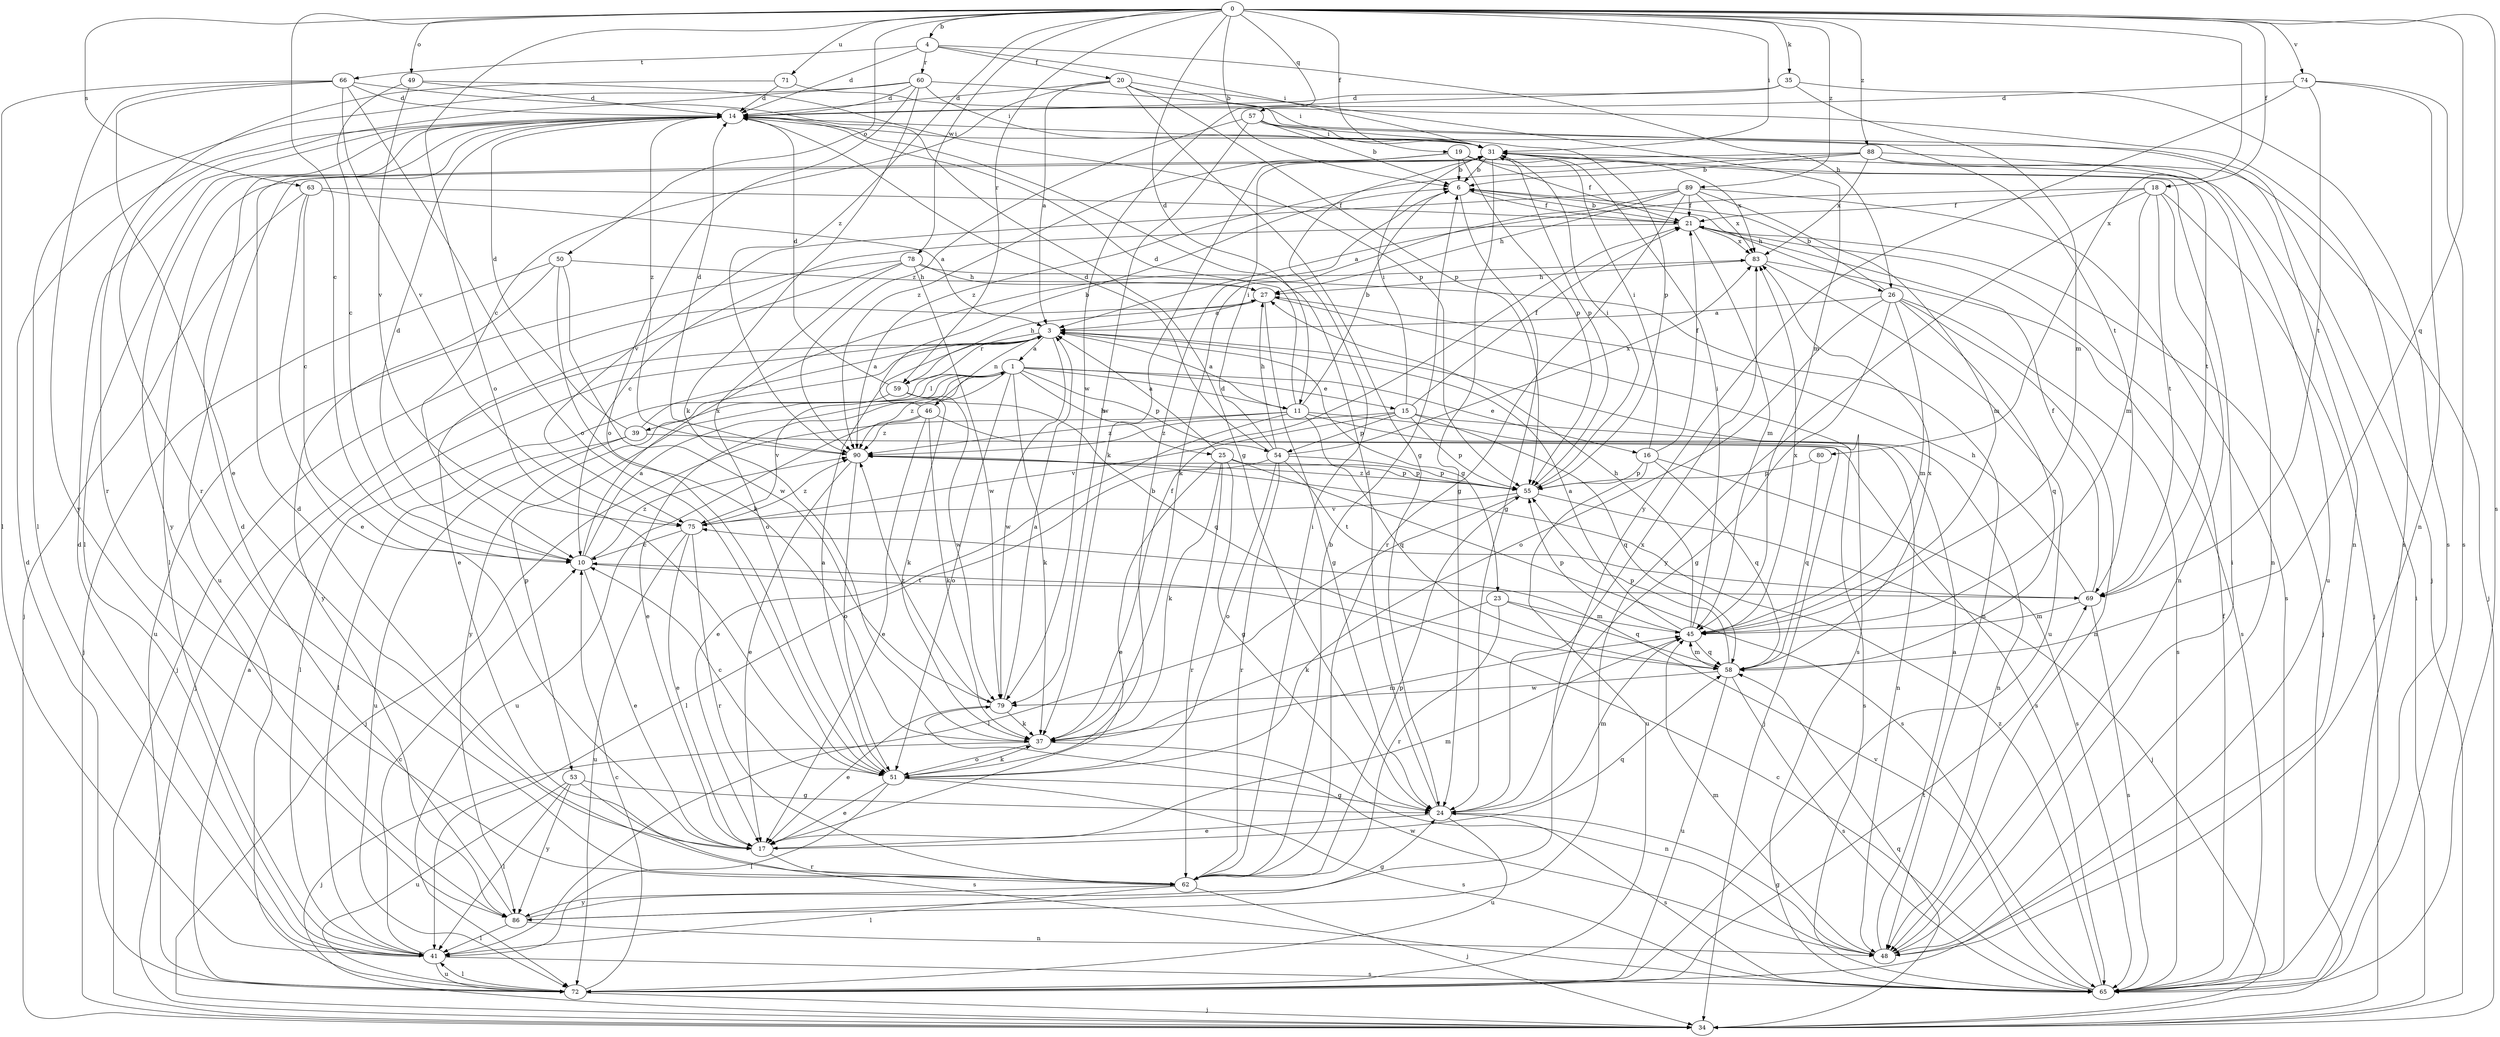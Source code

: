 strict digraph  {
0;
1;
3;
4;
6;
10;
11;
14;
15;
16;
17;
18;
19;
20;
21;
23;
24;
25;
26;
27;
31;
34;
35;
37;
39;
41;
45;
46;
48;
49;
50;
51;
53;
54;
55;
57;
58;
59;
60;
62;
63;
65;
66;
69;
71;
72;
74;
75;
78;
79;
80;
83;
86;
88;
89;
90;
0 -> 4  [label=b];
0 -> 6  [label=b];
0 -> 10  [label=c];
0 -> 11  [label=d];
0 -> 18  [label=f];
0 -> 19  [label=f];
0 -> 31  [label=i];
0 -> 35  [label=k];
0 -> 49  [label=o];
0 -> 50  [label=o];
0 -> 51  [label=o];
0 -> 57  [label=q];
0 -> 58  [label=q];
0 -> 59  [label=r];
0 -> 63  [label=s];
0 -> 65  [label=s];
0 -> 71  [label=u];
0 -> 74  [label=v];
0 -> 78  [label=w];
0 -> 80  [label=x];
0 -> 88  [label=z];
0 -> 89  [label=z];
0 -> 90  [label=z];
1 -> 11  [label=d];
1 -> 15  [label=e];
1 -> 16  [label=e];
1 -> 17  [label=e];
1 -> 25  [label=h];
1 -> 37  [label=k];
1 -> 39  [label=l];
1 -> 41  [label=l];
1 -> 51  [label=o];
1 -> 53  [label=p];
1 -> 54  [label=p];
1 -> 90  [label=z];
3 -> 1  [label=a];
3 -> 23  [label=g];
3 -> 34  [label=j];
3 -> 46  [label=n];
3 -> 59  [label=r];
3 -> 79  [label=w];
3 -> 86  [label=y];
4 -> 14  [label=d];
4 -> 20  [label=f];
4 -> 26  [label=h];
4 -> 31  [label=i];
4 -> 60  [label=r];
4 -> 66  [label=t];
6 -> 21  [label=f];
6 -> 24  [label=g];
6 -> 26  [label=h];
10 -> 1  [label=a];
10 -> 14  [label=d];
10 -> 17  [label=e];
10 -> 69  [label=t];
10 -> 83  [label=x];
10 -> 90  [label=z];
11 -> 3  [label=a];
11 -> 6  [label=b];
11 -> 14  [label=d];
11 -> 17  [label=e];
11 -> 34  [label=j];
11 -> 48  [label=n];
11 -> 58  [label=q];
11 -> 65  [label=s];
11 -> 90  [label=z];
14 -> 31  [label=i];
14 -> 41  [label=l];
14 -> 48  [label=n];
14 -> 86  [label=y];
14 -> 90  [label=z];
15 -> 21  [label=f];
15 -> 31  [label=i];
15 -> 48  [label=n];
15 -> 54  [label=p];
15 -> 55  [label=p];
15 -> 58  [label=q];
15 -> 75  [label=v];
15 -> 90  [label=z];
16 -> 21  [label=f];
16 -> 31  [label=i];
16 -> 55  [label=p];
16 -> 58  [label=q];
16 -> 65  [label=s];
16 -> 72  [label=u];
17 -> 45  [label=m];
17 -> 58  [label=q];
17 -> 62  [label=r];
18 -> 3  [label=a];
18 -> 21  [label=f];
18 -> 34  [label=j];
18 -> 45  [label=m];
18 -> 48  [label=n];
18 -> 69  [label=t];
18 -> 86  [label=y];
19 -> 6  [label=b];
19 -> 21  [label=f];
19 -> 37  [label=k];
19 -> 55  [label=p];
19 -> 83  [label=x];
19 -> 90  [label=z];
20 -> 3  [label=a];
20 -> 10  [label=c];
20 -> 14  [label=d];
20 -> 24  [label=g];
20 -> 31  [label=i];
20 -> 45  [label=m];
20 -> 55  [label=p];
21 -> 6  [label=b];
21 -> 10  [label=c];
21 -> 34  [label=j];
21 -> 45  [label=m];
21 -> 83  [label=x];
23 -> 37  [label=k];
23 -> 45  [label=m];
23 -> 58  [label=q];
23 -> 62  [label=r];
24 -> 14  [label=d];
24 -> 17  [label=e];
24 -> 45  [label=m];
24 -> 65  [label=s];
24 -> 72  [label=u];
24 -> 83  [label=x];
25 -> 3  [label=a];
25 -> 17  [label=e];
25 -> 24  [label=g];
25 -> 37  [label=k];
25 -> 55  [label=p];
25 -> 62  [label=r];
25 -> 65  [label=s];
26 -> 3  [label=a];
26 -> 6  [label=b];
26 -> 24  [label=g];
26 -> 45  [label=m];
26 -> 48  [label=n];
26 -> 51  [label=o];
26 -> 58  [label=q];
26 -> 65  [label=s];
27 -> 3  [label=a];
27 -> 24  [label=g];
27 -> 34  [label=j];
27 -> 65  [label=s];
31 -> 6  [label=b];
31 -> 24  [label=g];
31 -> 48  [label=n];
31 -> 55  [label=p];
31 -> 72  [label=u];
34 -> 31  [label=i];
34 -> 58  [label=q];
35 -> 14  [label=d];
35 -> 45  [label=m];
35 -> 65  [label=s];
35 -> 79  [label=w];
37 -> 21  [label=f];
37 -> 34  [label=j];
37 -> 45  [label=m];
37 -> 48  [label=n];
37 -> 51  [label=o];
39 -> 3  [label=a];
39 -> 14  [label=d];
39 -> 41  [label=l];
39 -> 65  [label=s];
39 -> 72  [label=u];
41 -> 10  [label=c];
41 -> 14  [label=d];
41 -> 65  [label=s];
41 -> 72  [label=u];
45 -> 3  [label=a];
45 -> 27  [label=h];
45 -> 31  [label=i];
45 -> 55  [label=p];
45 -> 58  [label=q];
45 -> 83  [label=x];
46 -> 6  [label=b];
46 -> 17  [label=e];
46 -> 34  [label=j];
46 -> 37  [label=k];
46 -> 72  [label=u];
46 -> 90  [label=z];
48 -> 3  [label=a];
48 -> 24  [label=g];
48 -> 31  [label=i];
48 -> 45  [label=m];
48 -> 79  [label=w];
49 -> 10  [label=c];
49 -> 14  [label=d];
49 -> 55  [label=p];
49 -> 75  [label=v];
50 -> 27  [label=h];
50 -> 34  [label=j];
50 -> 37  [label=k];
50 -> 79  [label=w];
50 -> 86  [label=y];
51 -> 3  [label=a];
51 -> 6  [label=b];
51 -> 10  [label=c];
51 -> 17  [label=e];
51 -> 24  [label=g];
51 -> 37  [label=k];
51 -> 41  [label=l];
51 -> 65  [label=s];
53 -> 24  [label=g];
53 -> 41  [label=l];
53 -> 65  [label=s];
53 -> 72  [label=u];
53 -> 86  [label=y];
54 -> 14  [label=d];
54 -> 27  [label=h];
54 -> 31  [label=i];
54 -> 41  [label=l];
54 -> 51  [label=o];
54 -> 55  [label=p];
54 -> 62  [label=r];
54 -> 69  [label=t];
54 -> 83  [label=x];
55 -> 31  [label=i];
55 -> 34  [label=j];
55 -> 41  [label=l];
55 -> 75  [label=v];
55 -> 90  [label=z];
57 -> 6  [label=b];
57 -> 31  [label=i];
57 -> 34  [label=j];
57 -> 55  [label=p];
57 -> 79  [label=w];
57 -> 90  [label=z];
58 -> 45  [label=m];
58 -> 55  [label=p];
58 -> 65  [label=s];
58 -> 72  [label=u];
58 -> 79  [label=w];
58 -> 83  [label=x];
59 -> 14  [label=d];
59 -> 27  [label=h];
59 -> 37  [label=k];
59 -> 58  [label=q];
59 -> 75  [label=v];
59 -> 79  [label=w];
60 -> 14  [label=d];
60 -> 31  [label=i];
60 -> 37  [label=k];
60 -> 41  [label=l];
60 -> 51  [label=o];
60 -> 62  [label=r];
60 -> 69  [label=t];
62 -> 6  [label=b];
62 -> 14  [label=d];
62 -> 31  [label=i];
62 -> 34  [label=j];
62 -> 41  [label=l];
62 -> 55  [label=p];
62 -> 86  [label=y];
63 -> 3  [label=a];
63 -> 10  [label=c];
63 -> 17  [label=e];
63 -> 21  [label=f];
63 -> 34  [label=j];
65 -> 10  [label=c];
65 -> 21  [label=f];
65 -> 75  [label=v];
65 -> 90  [label=z];
66 -> 14  [label=d];
66 -> 17  [label=e];
66 -> 24  [label=g];
66 -> 41  [label=l];
66 -> 51  [label=o];
66 -> 75  [label=v];
66 -> 86  [label=y];
69 -> 21  [label=f];
69 -> 27  [label=h];
69 -> 45  [label=m];
69 -> 65  [label=s];
71 -> 14  [label=d];
71 -> 62  [label=r];
71 -> 65  [label=s];
72 -> 3  [label=a];
72 -> 10  [label=c];
72 -> 14  [label=d];
72 -> 34  [label=j];
72 -> 41  [label=l];
72 -> 69  [label=t];
74 -> 14  [label=d];
74 -> 48  [label=n];
74 -> 65  [label=s];
74 -> 69  [label=t];
74 -> 86  [label=y];
75 -> 10  [label=c];
75 -> 17  [label=e];
75 -> 62  [label=r];
75 -> 72  [label=u];
75 -> 90  [label=z];
78 -> 17  [label=e];
78 -> 27  [label=h];
78 -> 48  [label=n];
78 -> 51  [label=o];
78 -> 72  [label=u];
78 -> 79  [label=w];
79 -> 3  [label=a];
79 -> 17  [label=e];
79 -> 37  [label=k];
79 -> 90  [label=z];
80 -> 55  [label=p];
80 -> 58  [label=q];
83 -> 27  [label=h];
83 -> 65  [label=s];
83 -> 72  [label=u];
86 -> 14  [label=d];
86 -> 24  [label=g];
86 -> 41  [label=l];
86 -> 48  [label=n];
88 -> 6  [label=b];
88 -> 34  [label=j];
88 -> 41  [label=l];
88 -> 69  [label=t];
88 -> 72  [label=u];
88 -> 83  [label=x];
88 -> 90  [label=z];
89 -> 21  [label=f];
89 -> 27  [label=h];
89 -> 37  [label=k];
89 -> 45  [label=m];
89 -> 62  [label=r];
89 -> 65  [label=s];
89 -> 75  [label=v];
89 -> 83  [label=x];
90 -> 14  [label=d];
90 -> 17  [label=e];
90 -> 51  [label=o];
90 -> 55  [label=p];
}
